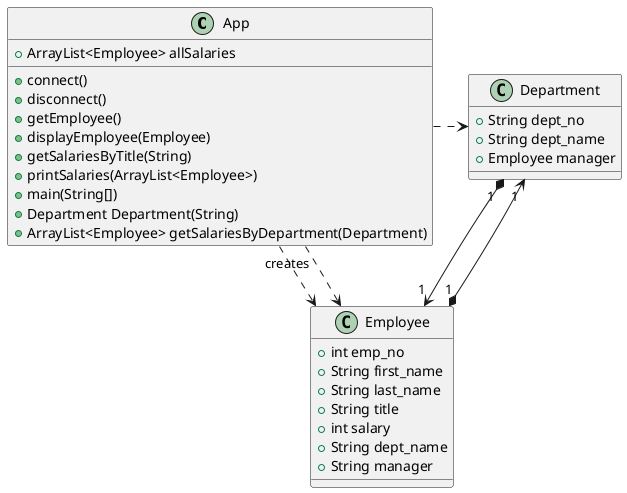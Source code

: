 @startuml
'https://plantuml.com/class-diagram


class App{
+connect()
+disconnect()
+getEmployee()
+displayEmployee(Employee)
+getSalariesByTitle(String)
+printSalaries(ArrayList<Employee>)
+main(String[])
+ArrayList<Employee> allSalaries
+Department Department(String)
+ArrayList<Employee> getSalariesByDepartment(Department)
}

class Employee
{
 +int emp_no
 +String first_name
 +String last_name
 +String title
 +int salary
 +String dept_name
 +String manager
}

class Department
{
+String dept_no
+String dept_name
+Employee manager
}

App ..> Employee
App "creates" ..> Employee
Department "1 "*--> "1 "Employee
Employee "1 "*--> "1 "Department
App .> Department
@enduml